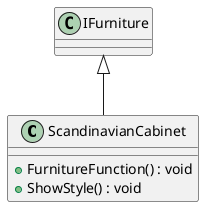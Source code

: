 @startuml
class ScandinavianCabinet {
    + FurnitureFunction() : void
    + ShowStyle() : void
}
IFurniture <|-- ScandinavianCabinet
@enduml

